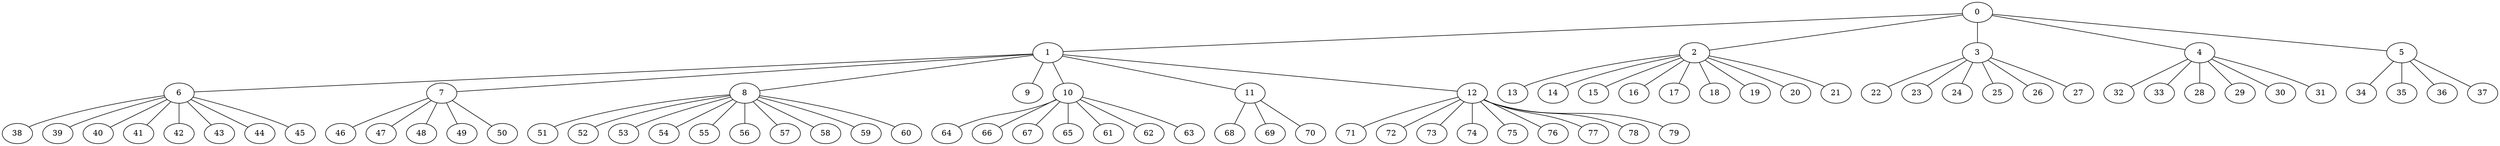 
graph graphname {
    0 -- 1
0 -- 2
0 -- 3
0 -- 4
0 -- 5
1 -- 6
1 -- 7
1 -- 8
1 -- 9
1 -- 10
1 -- 11
1 -- 12
2 -- 13
2 -- 14
2 -- 15
2 -- 16
2 -- 17
2 -- 18
2 -- 19
2 -- 20
2 -- 21
3 -- 22
3 -- 23
3 -- 24
3 -- 25
3 -- 26
3 -- 27
4 -- 32
4 -- 33
4 -- 28
4 -- 29
4 -- 30
4 -- 31
5 -- 34
5 -- 35
5 -- 36
5 -- 37
6 -- 38
6 -- 39
6 -- 40
6 -- 41
6 -- 42
6 -- 43
6 -- 44
6 -- 45
7 -- 46
7 -- 47
7 -- 48
7 -- 49
7 -- 50
8 -- 51
8 -- 52
8 -- 53
8 -- 54
8 -- 55
8 -- 56
8 -- 57
8 -- 58
8 -- 59
8 -- 60
10 -- 64
10 -- 66
10 -- 67
10 -- 65
10 -- 61
10 -- 62
10 -- 63
11 -- 68
11 -- 69
11 -- 70
12 -- 71
12 -- 72
12 -- 73
12 -- 74
12 -- 75
12 -- 76
12 -- 77
12 -- 78
12 -- 79

}
